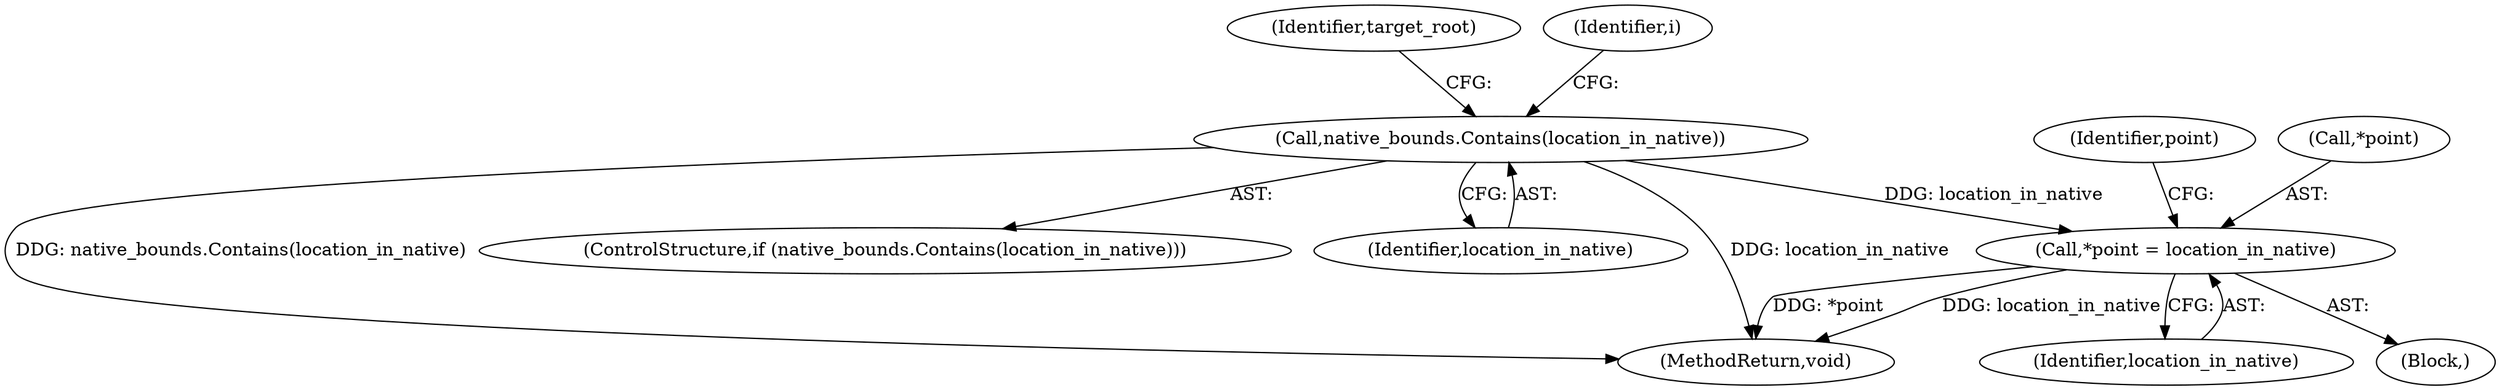 digraph "0_Chrome_c21d7ac13d69cbadbbb5b2dc147be1933d52147a@pointer" {
"1000160" [label="(Call,*point = location_in_native)"];
"1000151" [label="(Call,native_bounds.Contains(location_in_native))"];
"1000153" [label="(Block,)"];
"1000167" [label="(MethodReturn,void)"];
"1000150" [label="(ControlStructure,if (native_bounds.Contains(location_in_native)))"];
"1000156" [label="(Identifier,target_root)"];
"1000151" [label="(Call,native_bounds.Contains(location_in_native))"];
"1000163" [label="(Identifier,location_in_native)"];
"1000140" [label="(Identifier,i)"];
"1000165" [label="(Identifier,point)"];
"1000160" [label="(Call,*point = location_in_native)"];
"1000152" [label="(Identifier,location_in_native)"];
"1000161" [label="(Call,*point)"];
"1000160" -> "1000153"  [label="AST: "];
"1000160" -> "1000163"  [label="CFG: "];
"1000161" -> "1000160"  [label="AST: "];
"1000163" -> "1000160"  [label="AST: "];
"1000165" -> "1000160"  [label="CFG: "];
"1000160" -> "1000167"  [label="DDG: location_in_native"];
"1000160" -> "1000167"  [label="DDG: *point"];
"1000151" -> "1000160"  [label="DDG: location_in_native"];
"1000151" -> "1000150"  [label="AST: "];
"1000151" -> "1000152"  [label="CFG: "];
"1000152" -> "1000151"  [label="AST: "];
"1000156" -> "1000151"  [label="CFG: "];
"1000140" -> "1000151"  [label="CFG: "];
"1000151" -> "1000167"  [label="DDG: location_in_native"];
"1000151" -> "1000167"  [label="DDG: native_bounds.Contains(location_in_native)"];
}
